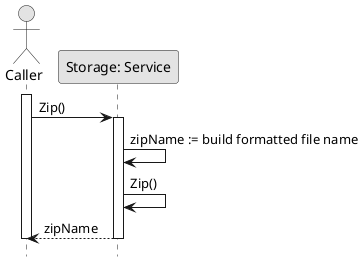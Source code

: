 @startuml Compress

skinparam Monochrome true
skinparam Shadowing false
hide footbox

actor Caller
participant "Storage: Service" as StorageService

activate Caller

Caller->StorageService: Zip()
activate StorageService
StorageService->StorageService: zipName := build formatted file name
StorageService->StorageService: Zip()
StorageService-->Caller: zipName
deactivate StorageService

deactivate Caller

@enduml